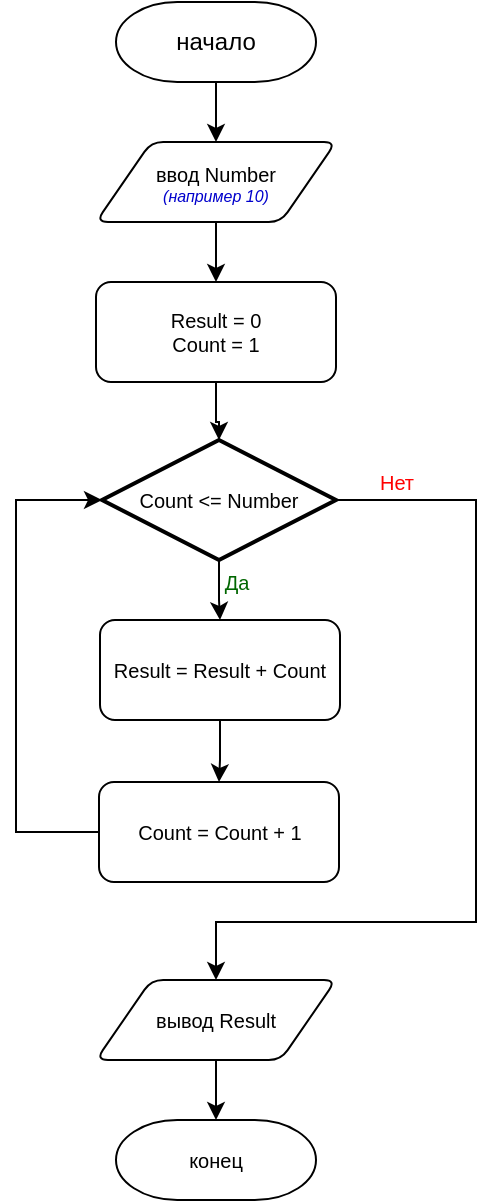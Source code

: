 <mxfile version="20.3.6" type="device"><diagram id="C5RBs43oDa-KdzZeNtuy" name="Page-1"><mxGraphModel dx="474" dy="377" grid="1" gridSize="10" guides="1" tooltips="1" connect="1" arrows="1" fold="1" page="1" pageScale="1" pageWidth="827" pageHeight="1169" math="0" shadow="0"><root><mxCell id="WIyWlLk6GJQsqaUBKTNV-0"/><mxCell id="WIyWlLk6GJQsqaUBKTNV-1" parent="WIyWlLk6GJQsqaUBKTNV-0"/><mxCell id="UOh9LEz2UZDco3qDlCCQ-20" style="edgeStyle=orthogonalEdgeStyle;rounded=0;orthogonalLoop=1;jettySize=auto;html=1;entryX=0.5;entryY=0;entryDx=0;entryDy=0;entryPerimeter=0;fontSize=10;" edge="1" parent="WIyWlLk6GJQsqaUBKTNV-1" source="WIyWlLk6GJQsqaUBKTNV-7" target="UOh9LEz2UZDco3qDlCCQ-15"><mxGeometry relative="1" as="geometry"/></mxCell><mxCell id="WIyWlLk6GJQsqaUBKTNV-7" value="&lt;div style=&quot;font-size: 11px;&quot;&gt;&lt;font style=&quot;font-size: 10px;&quot;&gt;Result = 0&lt;/font&gt;&lt;/div&gt;&lt;div style=&quot;font-size: 10px;&quot;&gt;&lt;font style=&quot;font-size: 10px;&quot;&gt;Count = 1&lt;br&gt;&lt;/font&gt;&lt;/div&gt;" style="rounded=1;whiteSpace=wrap;html=1;fontSize=12;glass=0;strokeWidth=1;shadow=0;" parent="WIyWlLk6GJQsqaUBKTNV-1" vertex="1"><mxGeometry x="160" y="150" width="120" height="50" as="geometry"/></mxCell><mxCell id="UOh9LEz2UZDco3qDlCCQ-3" style="edgeStyle=orthogonalEdgeStyle;rounded=0;orthogonalLoop=1;jettySize=auto;html=1;entryX=0.5;entryY=0;entryDx=0;entryDy=0;" edge="1" parent="WIyWlLk6GJQsqaUBKTNV-1" source="UOh9LEz2UZDco3qDlCCQ-0"><mxGeometry relative="1" as="geometry"><mxPoint x="220" y="80" as="targetPoint"/></mxGeometry></mxCell><mxCell id="UOh9LEz2UZDco3qDlCCQ-0" value="начало" style="strokeWidth=1;html=1;shape=mxgraph.flowchart.terminator;whiteSpace=wrap;" vertex="1" parent="WIyWlLk6GJQsqaUBKTNV-1"><mxGeometry x="170" y="10" width="100" height="40" as="geometry"/></mxCell><mxCell id="UOh9LEz2UZDco3qDlCCQ-8" style="edgeStyle=orthogonalEdgeStyle;rounded=0;orthogonalLoop=1;jettySize=auto;html=1;entryX=0.5;entryY=0;entryDx=0;entryDy=0;" edge="1" parent="WIyWlLk6GJQsqaUBKTNV-1" source="UOh9LEz2UZDco3qDlCCQ-6" target="WIyWlLk6GJQsqaUBKTNV-7"><mxGeometry relative="1" as="geometry"/></mxCell><mxCell id="UOh9LEz2UZDco3qDlCCQ-6" value="&lt;div&gt;&lt;font style=&quot;font-size: 10px;&quot;&gt;ввод Number&lt;/font&gt;&lt;/div&gt;&lt;div style=&quot;font-size: 8px;&quot;&gt;&lt;font style=&quot;font-size: 8px;&quot;&gt;&lt;i&gt;&lt;font color=&quot;#0000CC&quot;&gt;(например 10)&lt;/font&gt;&lt;/i&gt;&lt;br&gt;&lt;/font&gt;&lt;/div&gt;" style="shape=parallelogram;html=1;strokeWidth=1;perimeter=parallelogramPerimeter;whiteSpace=wrap;rounded=1;arcSize=12;size=0.23;" vertex="1" parent="WIyWlLk6GJQsqaUBKTNV-1"><mxGeometry x="160" y="80" width="120" height="40" as="geometry"/></mxCell><mxCell id="UOh9LEz2UZDco3qDlCCQ-14" style="edgeStyle=orthogonalEdgeStyle;rounded=0;orthogonalLoop=1;jettySize=auto;html=1;entryX=0.5;entryY=0;entryDx=0;entryDy=0;entryPerimeter=0;" edge="1" parent="WIyWlLk6GJQsqaUBKTNV-1" source="UOh9LEz2UZDco3qDlCCQ-10" target="UOh9LEz2UZDco3qDlCCQ-12"><mxGeometry relative="1" as="geometry"/></mxCell><mxCell id="UOh9LEz2UZDco3qDlCCQ-10" value="&lt;font style=&quot;font-size: 10px;&quot;&gt;вывод Result&lt;/font&gt;" style="shape=parallelogram;html=1;strokeWidth=1;perimeter=parallelogramPerimeter;whiteSpace=wrap;rounded=1;arcSize=12;size=0.23;" vertex="1" parent="WIyWlLk6GJQsqaUBKTNV-1"><mxGeometry x="160" y="499" width="120" height="40" as="geometry"/></mxCell><mxCell id="UOh9LEz2UZDco3qDlCCQ-12" value="&lt;font style=&quot;font-size: 10px;&quot;&gt;конец&lt;/font&gt;" style="strokeWidth=1;html=1;shape=mxgraph.flowchart.terminator;whiteSpace=wrap;" vertex="1" parent="WIyWlLk6GJQsqaUBKTNV-1"><mxGeometry x="170" y="569" width="100" height="40" as="geometry"/></mxCell><mxCell id="UOh9LEz2UZDco3qDlCCQ-18" value="&lt;font color=&quot;#006600&quot;&gt;Да&lt;/font&gt;" style="edgeStyle=orthogonalEdgeStyle;rounded=0;orthogonalLoop=1;jettySize=auto;html=1;entryX=0.5;entryY=0;entryDx=0;entryDy=0;fontSize=10;" edge="1" parent="WIyWlLk6GJQsqaUBKTNV-1" source="UOh9LEz2UZDco3qDlCCQ-15" target="UOh9LEz2UZDco3qDlCCQ-16"><mxGeometry x="-0.278" y="8" relative="1" as="geometry"><mxPoint as="offset"/></mxGeometry></mxCell><mxCell id="UOh9LEz2UZDco3qDlCCQ-22" value="&lt;div style=&quot;font-size: 10px;&quot;&gt;&lt;font style=&quot;font-size: 10px;&quot; color=&quot;#FF0000&quot;&gt;Нет&lt;/font&gt;&lt;/div&gt;" style="edgeStyle=orthogonalEdgeStyle;rounded=0;orthogonalLoop=1;jettySize=auto;html=1;entryX=0.5;entryY=0;entryDx=0;entryDy=0;fontSize=8;" edge="1" parent="WIyWlLk6GJQsqaUBKTNV-1" source="UOh9LEz2UZDco3qDlCCQ-15" target="UOh9LEz2UZDco3qDlCCQ-10"><mxGeometry x="-0.864" y="9" relative="1" as="geometry"><Array as="points"><mxPoint x="350" y="259"/><mxPoint x="350" y="470"/><mxPoint x="220" y="470"/></Array><mxPoint as="offset"/></mxGeometry></mxCell><mxCell id="UOh9LEz2UZDco3qDlCCQ-15" value="&lt;font style=&quot;font-size: 10px;&quot;&gt;Count &amp;lt;= Number&lt;/font&gt;" style="strokeWidth=2;html=1;shape=mxgraph.flowchart.decision;whiteSpace=wrap;" vertex="1" parent="WIyWlLk6GJQsqaUBKTNV-1"><mxGeometry x="163" y="229" width="117" height="60" as="geometry"/></mxCell><mxCell id="UOh9LEz2UZDco3qDlCCQ-19" style="edgeStyle=orthogonalEdgeStyle;rounded=0;orthogonalLoop=1;jettySize=auto;html=1;entryX=0.5;entryY=0;entryDx=0;entryDy=0;fontSize=10;" edge="1" parent="WIyWlLk6GJQsqaUBKTNV-1" source="UOh9LEz2UZDco3qDlCCQ-16" target="UOh9LEz2UZDco3qDlCCQ-17"><mxGeometry relative="1" as="geometry"/></mxCell><mxCell id="UOh9LEz2UZDco3qDlCCQ-16" value="&lt;div style=&quot;font-size: 10px;&quot;&gt;&lt;font style=&quot;font-size: 10px;&quot;&gt;Result = Result + Count &lt;br&gt;&lt;/font&gt;&lt;/div&gt;" style="rounded=1;whiteSpace=wrap;html=1;fontSize=12;glass=0;strokeWidth=1;shadow=0;" vertex="1" parent="WIyWlLk6GJQsqaUBKTNV-1"><mxGeometry x="162" y="319" width="120" height="50" as="geometry"/></mxCell><mxCell id="UOh9LEz2UZDco3qDlCCQ-21" style="edgeStyle=orthogonalEdgeStyle;rounded=0;orthogonalLoop=1;jettySize=auto;html=1;entryX=0;entryY=0.5;entryDx=0;entryDy=0;entryPerimeter=0;fontSize=8;" edge="1" parent="WIyWlLk6GJQsqaUBKTNV-1" source="UOh9LEz2UZDco3qDlCCQ-17" target="UOh9LEz2UZDco3qDlCCQ-15"><mxGeometry relative="1" as="geometry"><Array as="points"><mxPoint x="120" y="425"/><mxPoint x="120" y="259"/></Array></mxGeometry></mxCell><mxCell id="UOh9LEz2UZDco3qDlCCQ-17" value="&lt;div style=&quot;font-size: 10px;&quot;&gt;&lt;font style=&quot;font-size: 10px;&quot;&gt;Count = Count + 1&lt;br&gt;&lt;/font&gt;&lt;/div&gt;" style="rounded=1;whiteSpace=wrap;html=1;fontSize=12;glass=0;strokeWidth=1;shadow=0;" vertex="1" parent="WIyWlLk6GJQsqaUBKTNV-1"><mxGeometry x="161.5" y="400" width="120" height="50" as="geometry"/></mxCell></root></mxGraphModel></diagram></mxfile>